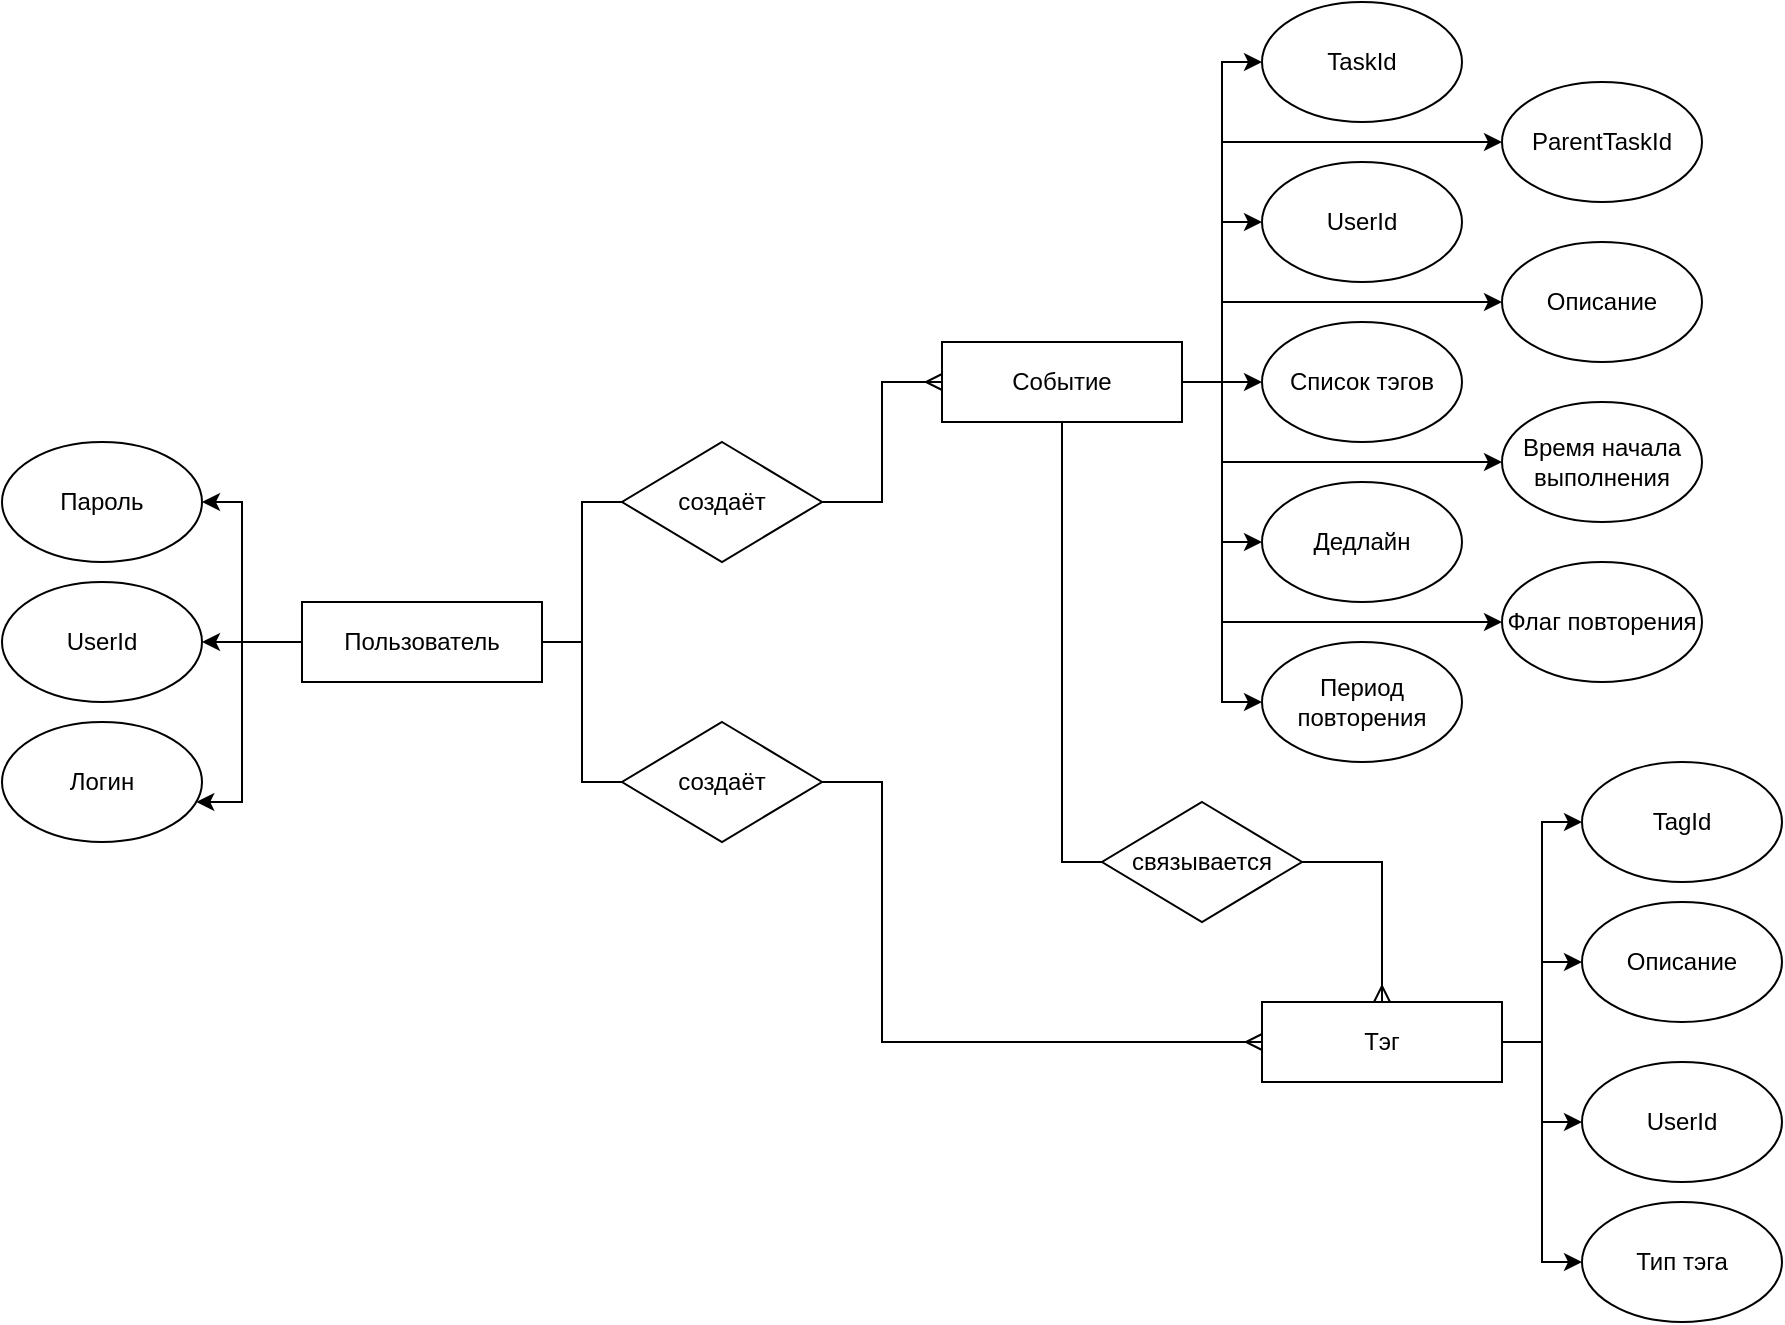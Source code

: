 <mxfile version="14.9.6" type="device" pages="2"><diagram id="xcSLngMkKcxO-a2qmwZr" name="ER diagram"><mxGraphModel dx="1730" dy="1012" grid="1" gridSize="10" guides="1" tooltips="1" connect="1" arrows="1" fold="1" page="1" pageScale="1" pageWidth="2000" pageHeight="7500" math="0" shadow="0"><root><mxCell id="0"/><mxCell id="1" parent="0"/><mxCell id="JMcVXsRczpUm816xJm8P-10" style="edgeStyle=orthogonalEdgeStyle;rounded=0;orthogonalLoop=1;jettySize=auto;html=1;endArrow=classic;endFill=1;" edge="1" parent="1" source="JMcVXsRczpUm816xJm8P-6" target="JMcVXsRczpUm816xJm8P-8"><mxGeometry relative="1" as="geometry"><Array as="points"><mxPoint x="170" y="340"/><mxPoint x="170" y="270"/></Array></mxGeometry></mxCell><mxCell id="JMcVXsRczpUm816xJm8P-11" style="edgeStyle=orthogonalEdgeStyle;rounded=0;orthogonalLoop=1;jettySize=auto;html=1;endArrow=classic;endFill=1;" edge="1" parent="1" source="JMcVXsRczpUm816xJm8P-6" target="JMcVXsRczpUm816xJm8P-7"><mxGeometry relative="1" as="geometry"><Array as="points"><mxPoint x="170" y="340"/><mxPoint x="170" y="420"/></Array></mxGeometry></mxCell><mxCell id="JMcVXsRczpUm816xJm8P-12" style="edgeStyle=orthogonalEdgeStyle;rounded=0;orthogonalLoop=1;jettySize=auto;html=1;endArrow=classic;endFill=1;" edge="1" parent="1" source="JMcVXsRczpUm816xJm8P-6" target="JMcVXsRczpUm816xJm8P-9"><mxGeometry relative="1" as="geometry"/></mxCell><mxCell id="JMcVXsRczpUm816xJm8P-84" style="edgeStyle=orthogonalEdgeStyle;rounded=0;orthogonalLoop=1;jettySize=auto;html=1;entryX=0;entryY=0.5;entryDx=0;entryDy=0;endArrow=none;endFill=0;" edge="1" parent="1" source="JMcVXsRczpUm816xJm8P-6" target="JMcVXsRczpUm816xJm8P-82"><mxGeometry relative="1" as="geometry"/></mxCell><mxCell id="JMcVXsRczpUm816xJm8P-85" style="edgeStyle=orthogonalEdgeStyle;rounded=0;orthogonalLoop=1;jettySize=auto;html=1;entryX=0;entryY=0.5;entryDx=0;entryDy=0;endArrow=none;endFill=0;" edge="1" parent="1" source="JMcVXsRczpUm816xJm8P-6" target="JMcVXsRczpUm816xJm8P-83"><mxGeometry relative="1" as="geometry"/></mxCell><mxCell id="JMcVXsRczpUm816xJm8P-6" value="Пользователь" style="rounded=0;whiteSpace=wrap;html=1;" vertex="1" parent="1"><mxGeometry x="200" y="320" width="120" height="40" as="geometry"/></mxCell><mxCell id="JMcVXsRczpUm816xJm8P-7" value="Логин" style="ellipse;whiteSpace=wrap;html=1;" vertex="1" parent="1"><mxGeometry x="50" y="380" width="100" height="60" as="geometry"/></mxCell><mxCell id="JMcVXsRczpUm816xJm8P-8" value="Пароль" style="ellipse;whiteSpace=wrap;html=1;" vertex="1" parent="1"><mxGeometry x="50" y="240" width="100" height="60" as="geometry"/></mxCell><mxCell id="JMcVXsRczpUm816xJm8P-9" value="UserId" style="ellipse;whiteSpace=wrap;html=1;" vertex="1" parent="1"><mxGeometry x="50" y="310" width="100" height="60" as="geometry"/></mxCell><mxCell id="JMcVXsRczpUm816xJm8P-24" style="edgeStyle=orthogonalEdgeStyle;rounded=0;orthogonalLoop=1;jettySize=auto;html=1;exitX=1;exitY=0.5;exitDx=0;exitDy=0;entryX=0;entryY=0.5;entryDx=0;entryDy=0;endArrow=classic;endFill=1;" edge="1" parent="1" source="JMcVXsRczpUm816xJm8P-13" target="JMcVXsRczpUm816xJm8P-21"><mxGeometry relative="1" as="geometry"/></mxCell><mxCell id="JMcVXsRczpUm816xJm8P-25" style="edgeStyle=orthogonalEdgeStyle;rounded=0;orthogonalLoop=1;jettySize=auto;html=1;entryX=0;entryY=0.5;entryDx=0;entryDy=0;endArrow=classic;endFill=1;" edge="1" parent="1" source="JMcVXsRczpUm816xJm8P-13" target="JMcVXsRczpUm816xJm8P-22"><mxGeometry relative="1" as="geometry"/></mxCell><mxCell id="JMcVXsRczpUm816xJm8P-26" style="edgeStyle=orthogonalEdgeStyle;rounded=0;orthogonalLoop=1;jettySize=auto;html=1;entryX=0;entryY=0.5;entryDx=0;entryDy=0;endArrow=classic;endFill=1;" edge="1" parent="1" source="JMcVXsRczpUm816xJm8P-13" target="JMcVXsRczpUm816xJm8P-20"><mxGeometry relative="1" as="geometry"/></mxCell><mxCell id="JMcVXsRczpUm816xJm8P-94" style="edgeStyle=orthogonalEdgeStyle;rounded=0;orthogonalLoop=1;jettySize=auto;html=1;entryX=0;entryY=0.5;entryDx=0;entryDy=0;endArrow=classic;endFill=1;" edge="1" parent="1" source="JMcVXsRczpUm816xJm8P-13" target="JMcVXsRczpUm816xJm8P-93"><mxGeometry relative="1" as="geometry"/></mxCell><mxCell id="JMcVXsRczpUm816xJm8P-13" value="Тэг&lt;br&gt;" style="rounded=0;whiteSpace=wrap;html=1;" vertex="1" parent="1"><mxGeometry x="680" y="520" width="120" height="40" as="geometry"/></mxCell><mxCell id="JMcVXsRczpUm816xJm8P-20" value="TagId" style="ellipse;whiteSpace=wrap;html=1;" vertex="1" parent="1"><mxGeometry x="840" y="400" width="100" height="60" as="geometry"/></mxCell><mxCell id="JMcVXsRczpUm816xJm8P-21" value="Описание" style="ellipse;whiteSpace=wrap;html=1;" vertex="1" parent="1"><mxGeometry x="840" y="470" width="100" height="60" as="geometry"/></mxCell><mxCell id="JMcVXsRczpUm816xJm8P-22" value="UserId" style="ellipse;whiteSpace=wrap;html=1;" vertex="1" parent="1"><mxGeometry x="840" y="550" width="100" height="60" as="geometry"/></mxCell><mxCell id="JMcVXsRczpUm816xJm8P-57" style="edgeStyle=orthogonalEdgeStyle;rounded=0;orthogonalLoop=1;jettySize=auto;html=1;entryX=0;entryY=0.5;entryDx=0;entryDy=0;endArrow=classic;endFill=1;" edge="1" parent="1" source="JMcVXsRczpUm816xJm8P-27" target="JMcVXsRczpUm816xJm8P-56"><mxGeometry relative="1" as="geometry"/></mxCell><mxCell id="JMcVXsRczpUm816xJm8P-58" style="edgeStyle=orthogonalEdgeStyle;rounded=0;orthogonalLoop=1;jettySize=auto;html=1;entryX=0;entryY=0.5;entryDx=0;entryDy=0;endArrow=classic;endFill=1;" edge="1" parent="1" source="JMcVXsRczpUm816xJm8P-27" target="JMcVXsRczpUm816xJm8P-55"><mxGeometry relative="1" as="geometry"><Array as="points"><mxPoint x="660" y="210"/><mxPoint x="660" y="90"/></Array></mxGeometry></mxCell><mxCell id="JMcVXsRczpUm816xJm8P-59" style="edgeStyle=orthogonalEdgeStyle;rounded=0;orthogonalLoop=1;jettySize=auto;html=1;entryX=0;entryY=0.5;entryDx=0;entryDy=0;endArrow=classic;endFill=1;" edge="1" parent="1" source="JMcVXsRczpUm816xJm8P-27" target="JMcVXsRczpUm816xJm8P-48"><mxGeometry relative="1" as="geometry"/></mxCell><mxCell id="JMcVXsRczpUm816xJm8P-60" style="edgeStyle=orthogonalEdgeStyle;rounded=0;orthogonalLoop=1;jettySize=auto;html=1;entryX=0;entryY=0.5;entryDx=0;entryDy=0;endArrow=classic;endFill=1;" edge="1" parent="1" source="JMcVXsRczpUm816xJm8P-27" target="JMcVXsRczpUm816xJm8P-54"><mxGeometry relative="1" as="geometry"><Array as="points"><mxPoint x="660" y="210"/><mxPoint x="660" y="170"/></Array></mxGeometry></mxCell><mxCell id="JMcVXsRczpUm816xJm8P-61" style="edgeStyle=orthogonalEdgeStyle;rounded=0;orthogonalLoop=1;jettySize=auto;html=1;entryX=0;entryY=0.5;entryDx=0;entryDy=0;endArrow=classic;endFill=1;" edge="1" parent="1" source="JMcVXsRczpUm816xJm8P-27" target="JMcVXsRczpUm816xJm8P-51"><mxGeometry relative="1" as="geometry"/></mxCell><mxCell id="JMcVXsRczpUm816xJm8P-62" style="edgeStyle=orthogonalEdgeStyle;rounded=0;orthogonalLoop=1;jettySize=auto;html=1;entryX=0;entryY=0.5;entryDx=0;entryDy=0;endArrow=classic;endFill=1;" edge="1" parent="1" source="JMcVXsRczpUm816xJm8P-27" target="JMcVXsRczpUm816xJm8P-53"><mxGeometry relative="1" as="geometry"><Array as="points"><mxPoint x="660" y="210"/><mxPoint x="660" y="250"/></Array></mxGeometry></mxCell><mxCell id="JMcVXsRczpUm816xJm8P-63" style="edgeStyle=orthogonalEdgeStyle;rounded=0;orthogonalLoop=1;jettySize=auto;html=1;entryX=0;entryY=0.5;entryDx=0;entryDy=0;endArrow=classic;endFill=1;" edge="1" parent="1" source="JMcVXsRczpUm816xJm8P-27" target="JMcVXsRczpUm816xJm8P-52"><mxGeometry relative="1" as="geometry"/></mxCell><mxCell id="JMcVXsRczpUm816xJm8P-64" style="edgeStyle=orthogonalEdgeStyle;rounded=0;orthogonalLoop=1;jettySize=auto;html=1;entryX=0;entryY=0.5;entryDx=0;entryDy=0;endArrow=classic;endFill=1;" edge="1" parent="1" source="JMcVXsRczpUm816xJm8P-27" target="JMcVXsRczpUm816xJm8P-50"><mxGeometry relative="1" as="geometry"><Array as="points"><mxPoint x="660" y="210"/><mxPoint x="660" y="330"/></Array></mxGeometry></mxCell><mxCell id="JMcVXsRczpUm816xJm8P-65" style="edgeStyle=orthogonalEdgeStyle;rounded=0;orthogonalLoop=1;jettySize=auto;html=1;entryX=0;entryY=0.5;entryDx=0;entryDy=0;endArrow=classic;endFill=1;" edge="1" parent="1" source="JMcVXsRczpUm816xJm8P-27" target="JMcVXsRczpUm816xJm8P-49"><mxGeometry relative="1" as="geometry"/></mxCell><mxCell id="JMcVXsRczpUm816xJm8P-92" style="edgeStyle=orthogonalEdgeStyle;rounded=0;orthogonalLoop=1;jettySize=auto;html=1;entryX=0;entryY=0.5;entryDx=0;entryDy=0;endArrow=none;endFill=0;" edge="1" parent="1" source="JMcVXsRczpUm816xJm8P-27" target="JMcVXsRczpUm816xJm8P-89"><mxGeometry relative="1" as="geometry"/></mxCell><mxCell id="JMcVXsRczpUm816xJm8P-27" value="Событие" style="rounded=0;whiteSpace=wrap;html=1;" vertex="1" parent="1"><mxGeometry x="520" y="190" width="120" height="40" as="geometry"/></mxCell><mxCell id="JMcVXsRczpUm816xJm8P-48" value="UserId" style="ellipse;whiteSpace=wrap;html=1;" vertex="1" parent="1"><mxGeometry x="680" y="100" width="100" height="60" as="geometry"/></mxCell><mxCell id="JMcVXsRczpUm816xJm8P-49" value="Период повторения" style="ellipse;whiteSpace=wrap;html=1;" vertex="1" parent="1"><mxGeometry x="680" y="340" width="100" height="60" as="geometry"/></mxCell><mxCell id="JMcVXsRczpUm816xJm8P-50" value="Флаг повторения" style="ellipse;whiteSpace=wrap;html=1;" vertex="1" parent="1"><mxGeometry x="800" y="300" width="100" height="60" as="geometry"/></mxCell><mxCell id="JMcVXsRczpUm816xJm8P-51" value="Список тэгов" style="ellipse;whiteSpace=wrap;html=1;" vertex="1" parent="1"><mxGeometry x="680" y="180" width="100" height="60" as="geometry"/></mxCell><mxCell id="JMcVXsRczpUm816xJm8P-52" value="Дедлайн" style="ellipse;whiteSpace=wrap;html=1;" vertex="1" parent="1"><mxGeometry x="680" y="260" width="100" height="60" as="geometry"/></mxCell><mxCell id="JMcVXsRczpUm816xJm8P-53" value="Время начала выполнения" style="ellipse;whiteSpace=wrap;html=1;" vertex="1" parent="1"><mxGeometry x="800" y="220" width="100" height="60" as="geometry"/></mxCell><mxCell id="JMcVXsRczpUm816xJm8P-54" value="Описание" style="ellipse;whiteSpace=wrap;html=1;" vertex="1" parent="1"><mxGeometry x="800" y="140" width="100" height="60" as="geometry"/></mxCell><mxCell id="JMcVXsRczpUm816xJm8P-55" value="ParentTaskId" style="ellipse;whiteSpace=wrap;html=1;" vertex="1" parent="1"><mxGeometry x="800" y="60" width="100" height="60" as="geometry"/></mxCell><mxCell id="JMcVXsRczpUm816xJm8P-56" value="TaskId" style="ellipse;whiteSpace=wrap;html=1;" vertex="1" parent="1"><mxGeometry x="680" y="20" width="100" height="60" as="geometry"/></mxCell><mxCell id="JMcVXsRczpUm816xJm8P-86" style="edgeStyle=orthogonalEdgeStyle;rounded=0;orthogonalLoop=1;jettySize=auto;html=1;entryX=0;entryY=0.5;entryDx=0;entryDy=0;endArrow=ERmany;endFill=0;" edge="1" parent="1" source="JMcVXsRczpUm816xJm8P-82" target="JMcVXsRczpUm816xJm8P-27"><mxGeometry relative="1" as="geometry"/></mxCell><mxCell id="JMcVXsRczpUm816xJm8P-82" value="создаёт" style="rhombus;whiteSpace=wrap;html=1;" vertex="1" parent="1"><mxGeometry x="360" y="240" width="100" height="60" as="geometry"/></mxCell><mxCell id="JMcVXsRczpUm816xJm8P-87" style="edgeStyle=orthogonalEdgeStyle;rounded=0;orthogonalLoop=1;jettySize=auto;html=1;exitX=1;exitY=0.5;exitDx=0;exitDy=0;entryX=0;entryY=0.5;entryDx=0;entryDy=0;endArrow=ERmany;endFill=0;" edge="1" parent="1" source="JMcVXsRczpUm816xJm8P-83" target="JMcVXsRczpUm816xJm8P-13"><mxGeometry relative="1" as="geometry"><Array as="points"><mxPoint x="490" y="410"/><mxPoint x="490" y="540"/></Array></mxGeometry></mxCell><mxCell id="JMcVXsRczpUm816xJm8P-83" value="создаёт" style="rhombus;whiteSpace=wrap;html=1;" vertex="1" parent="1"><mxGeometry x="360" y="380" width="100" height="60" as="geometry"/></mxCell><mxCell id="JMcVXsRczpUm816xJm8P-91" style="edgeStyle=orthogonalEdgeStyle;rounded=0;orthogonalLoop=1;jettySize=auto;html=1;entryX=0.5;entryY=0;entryDx=0;entryDy=0;endArrow=ERmany;endFill=0;" edge="1" parent="1" source="JMcVXsRczpUm816xJm8P-89" target="JMcVXsRczpUm816xJm8P-13"><mxGeometry relative="1" as="geometry"><Array as="points"><mxPoint x="740" y="450"/></Array></mxGeometry></mxCell><mxCell id="JMcVXsRczpUm816xJm8P-89" value="связывается" style="rhombus;whiteSpace=wrap;html=1;" vertex="1" parent="1"><mxGeometry x="600" y="420" width="100" height="60" as="geometry"/></mxCell><mxCell id="JMcVXsRczpUm816xJm8P-93" value="Тип тэга" style="ellipse;whiteSpace=wrap;html=1;" vertex="1" parent="1"><mxGeometry x="840" y="620" width="100" height="60" as="geometry"/></mxCell></root></mxGraphModel></diagram><diagram id="dsPol9drL4siJ08777p_" name="Use-case diagram"><mxGraphModel dx="716" dy="419" grid="1" gridSize="10" guides="1" tooltips="1" connect="1" arrows="1" fold="1" page="1" pageScale="1" pageWidth="2000" pageHeight="7500" math="0" shadow="0"><root><mxCell id="BJwzBNJMWR2Y8OyJXLA--0"/><mxCell id="BJwzBNJMWR2Y8OyJXLA--1" parent="BJwzBNJMWR2Y8OyJXLA--0"/><mxCell id="BJwzBNJMWR2Y8OyJXLA--3" value="Пользователь" style="shape=umlActor;verticalLabelPosition=bottom;verticalAlign=top;html=1;outlineConnect=0;" parent="BJwzBNJMWR2Y8OyJXLA--1" vertex="1"><mxGeometry x="110" y="245" width="50" height="100" as="geometry"/></mxCell><mxCell id="BJwzBNJMWR2Y8OyJXLA--6" value="Приложение-ежедневник" style="text;html=1;align=center;verticalAlign=middle;resizable=0;points=[];autosize=1;strokeColor=none;" parent="BJwzBNJMWR2Y8OyJXLA--1" vertex="1"><mxGeometry x="370" y="110" width="160" height="20" as="geometry"/></mxCell><mxCell id="G5HJYKM5Ox-jsVj4ItLM-4" style="edgeStyle=orthogonalEdgeStyle;rounded=0;orthogonalLoop=1;jettySize=auto;html=1;endArrow=none;endFill=0;" edge="1" parent="BJwzBNJMWR2Y8OyJXLA--1" source="BJwzBNJMWR2Y8OyJXLA--5"><mxGeometry relative="1" as="geometry"><mxPoint x="170.0" y="300" as="targetPoint"/><Array as="points"><mxPoint x="280" y="180"/><mxPoint x="280" y="300"/></Array></mxGeometry></mxCell><mxCell id="BJwzBNJMWR2Y8OyJXLA--5" value="Создать событие" style="ellipse;whiteSpace=wrap;html=1;" parent="BJwzBNJMWR2Y8OyJXLA--1" vertex="1"><mxGeometry x="320" y="150" width="120" height="60" as="geometry"/></mxCell><mxCell id="G5HJYKM5Ox-jsVj4ItLM-9" style="edgeStyle=orthogonalEdgeStyle;rounded=0;orthogonalLoop=1;jettySize=auto;html=1;endArrow=none;endFill=0;" edge="1" parent="BJwzBNJMWR2Y8OyJXLA--1" source="BJwzBNJMWR2Y8OyJXLA--9"><mxGeometry relative="1" as="geometry"><mxPoint x="170.0" y="300" as="targetPoint"/><Array as="points"><mxPoint x="280" y="380"/><mxPoint x="280" y="300"/></Array></mxGeometry></mxCell><mxCell id="BJwzBNJMWR2Y8OyJXLA--9" value="Связать событие с тэгом" style="ellipse;whiteSpace=wrap;html=1;" parent="BJwzBNJMWR2Y8OyJXLA--1" vertex="1"><mxGeometry x="460" y="350" width="120" height="60" as="geometry"/></mxCell><mxCell id="G5HJYKM5Ox-jsVj4ItLM-5" style="edgeStyle=orthogonalEdgeStyle;rounded=0;orthogonalLoop=1;jettySize=auto;html=1;endArrow=none;endFill=0;" edge="1" parent="BJwzBNJMWR2Y8OyJXLA--1" source="BJwzBNJMWR2Y8OyJXLA--7"><mxGeometry relative="1" as="geometry"><mxPoint x="170.0" y="300" as="targetPoint"/><Array as="points"><mxPoint x="280" y="220"/><mxPoint x="280" y="300"/></Array></mxGeometry></mxCell><mxCell id="BJwzBNJMWR2Y8OyJXLA--7" value="Удалить событие" style="ellipse;whiteSpace=wrap;html=1;" parent="BJwzBNJMWR2Y8OyJXLA--1" vertex="1"><mxGeometry x="460" y="190" width="120" height="60" as="geometry"/></mxCell><mxCell id="G5HJYKM5Ox-jsVj4ItLM-10" style="edgeStyle=orthogonalEdgeStyle;rounded=0;orthogonalLoop=1;jettySize=auto;html=1;exitX=0;exitY=0.5;exitDx=0;exitDy=0;endArrow=none;endFill=0;" edge="1" parent="BJwzBNJMWR2Y8OyJXLA--1" source="BJwzBNJMWR2Y8OyJXLA--11"><mxGeometry relative="1" as="geometry"><mxPoint x="170.0" y="300" as="targetPoint"/><Array as="points"><mxPoint x="280" y="420"/><mxPoint x="280" y="300"/></Array></mxGeometry></mxCell><mxCell id="BJwzBNJMWR2Y8OyJXLA--11" value="Развязать событие с тэгом" style="ellipse;whiteSpace=wrap;html=1;" parent="BJwzBNJMWR2Y8OyJXLA--1" vertex="1"><mxGeometry x="320" y="390" width="130" height="60" as="geometry"/></mxCell><mxCell id="G5HJYKM5Ox-jsVj4ItLM-6" style="edgeStyle=orthogonalEdgeStyle;rounded=0;orthogonalLoop=1;jettySize=auto;html=1;exitX=0;exitY=0.5;exitDx=0;exitDy=0;endArrow=none;endFill=0;" edge="1" parent="BJwzBNJMWR2Y8OyJXLA--1" source="94D3r9J4ejwRC7nFySZr-0"><mxGeometry relative="1" as="geometry"><mxPoint x="170.0" y="300" as="targetPoint"/><Array as="points"><mxPoint x="280" y="260"/><mxPoint x="280" y="300"/></Array></mxGeometry></mxCell><mxCell id="94D3r9J4ejwRC7nFySZr-0" value="Изменить событие" style="ellipse;whiteSpace=wrap;html=1;" parent="BJwzBNJMWR2Y8OyJXLA--1" vertex="1"><mxGeometry x="320" y="230" width="120" height="60" as="geometry"/></mxCell><mxCell id="G5HJYKM5Ox-jsVj4ItLM-7" style="edgeStyle=orthogonalEdgeStyle;rounded=0;orthogonalLoop=1;jettySize=auto;html=1;endArrow=none;endFill=0;" edge="1" parent="BJwzBNJMWR2Y8OyJXLA--1" source="7AfutEj6rAW_VaMCJJyy-0"><mxGeometry relative="1" as="geometry"><mxPoint x="170.0" y="300" as="targetPoint"/></mxGeometry></mxCell><mxCell id="7AfutEj6rAW_VaMCJJyy-0" value="Создать тэг" style="ellipse;whiteSpace=wrap;html=1;" parent="BJwzBNJMWR2Y8OyJXLA--1" vertex="1"><mxGeometry x="460" y="270" width="120" height="60" as="geometry"/></mxCell><mxCell id="G5HJYKM5Ox-jsVj4ItLM-8" style="edgeStyle=orthogonalEdgeStyle;rounded=0;orthogonalLoop=1;jettySize=auto;html=1;exitX=0;exitY=0.5;exitDx=0;exitDy=0;endArrow=none;endFill=0;" edge="1" parent="BJwzBNJMWR2Y8OyJXLA--1" source="7AfutEj6rAW_VaMCJJyy-1"><mxGeometry relative="1" as="geometry"><mxPoint x="170.0" y="300" as="targetPoint"/><Array as="points"><mxPoint x="280" y="340"/><mxPoint x="280" y="300"/></Array></mxGeometry></mxCell><mxCell id="7AfutEj6rAW_VaMCJJyy-1" value="Изменить тэг&lt;br&gt;" style="ellipse;whiteSpace=wrap;html=1;" parent="BJwzBNJMWR2Y8OyJXLA--1" vertex="1"><mxGeometry x="320" y="310" width="120" height="60" as="geometry"/></mxCell><mxCell id="G5HJYKM5Ox-jsVj4ItLM-0" value="" style="swimlane;startSize=0;" vertex="1" parent="BJwzBNJMWR2Y8OyJXLA--1"><mxGeometry x="300" y="100" width="310" height="370" as="geometry"><mxRectangle x="300" y="100" width="50" height="40" as="alternateBounds"/></mxGeometry></mxCell></root></mxGraphModel></diagram></mxfile>